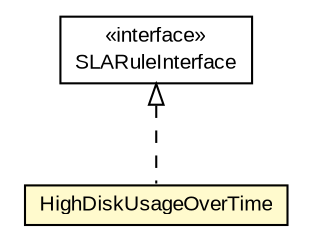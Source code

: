 #!/usr/local/bin/dot
#
# Class diagram 
# Generated by UMLGraph version R5_6-24-gf6e263 (http://www.umlgraph.org/)
#

digraph G {
	edge [fontname="arial",fontsize=10,labelfontname="arial",labelfontsize=10];
	node [fontname="arial",fontsize=10,shape=plaintext];
	nodesep=0.25;
	ranksep=0.5;
	// org.miloss.fgsms.plugins.sla.SLARuleInterface
	c672955 [label=<<table title="org.miloss.fgsms.plugins.sla.SLARuleInterface" border="0" cellborder="1" cellspacing="0" cellpadding="2" port="p" href="../../plugins/sla/SLARuleInterface.html">
		<tr><td><table border="0" cellspacing="0" cellpadding="1">
<tr><td align="center" balign="center"> &#171;interface&#187; </td></tr>
<tr><td align="center" balign="center"> SLARuleInterface </td></tr>
		</table></td></tr>
		</table>>, URL="../../plugins/sla/SLARuleInterface.html", fontname="arial", fontcolor="black", fontsize=10.0];
	// org.miloss.fgsms.sla.rules.HighDiskUsageOverTime
	c673763 [label=<<table title="org.miloss.fgsms.sla.rules.HighDiskUsageOverTime" border="0" cellborder="1" cellspacing="0" cellpadding="2" port="p" bgcolor="lemonChiffon" href="./HighDiskUsageOverTime.html">
		<tr><td><table border="0" cellspacing="0" cellpadding="1">
<tr><td align="center" balign="center"> HighDiskUsageOverTime </td></tr>
		</table></td></tr>
		</table>>, URL="./HighDiskUsageOverTime.html", fontname="arial", fontcolor="black", fontsize=10.0];
	//org.miloss.fgsms.sla.rules.HighDiskUsageOverTime implements org.miloss.fgsms.plugins.sla.SLARuleInterface
	c672955:p -> c673763:p [dir=back,arrowtail=empty,style=dashed];
}

